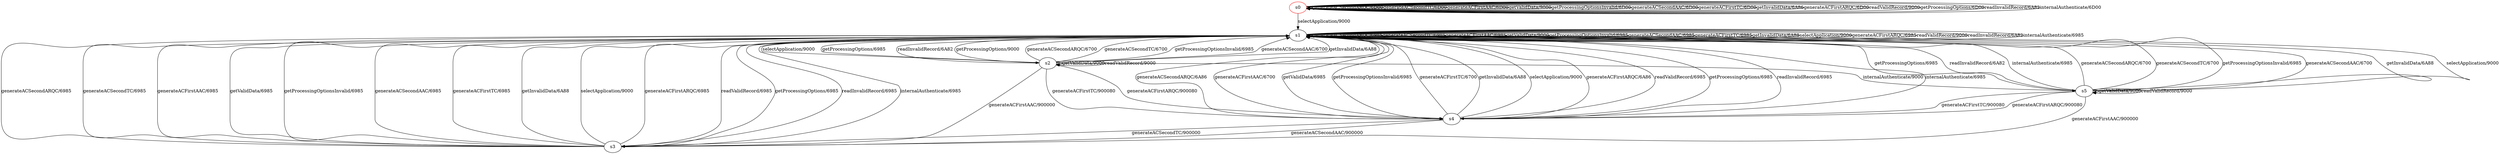 digraph G {
label=""
s0 [color="red"]
s1
s2
s3
s4
s5
s0 [label="s0"];
s0 -> s0[label="generateACSecondARQC/6D00"]
s0 -> s0[label="generateACSecondTC/6D00"]
s0 -> s0[label="generateACFirstAAC/6D00"]
s0 -> s0[label="getValidData/9000"]
s0 -> s0[label="getProcessingOptionsInvalid/6D00"]
s0 -> s0[label="generateACSecondAAC/6D00"]
s0 -> s0[label="generateACFirstTC/6D00"]
s0 -> s0[label="getInvalidData/6A86"]
s0 -> s1[label="selectApplication/9000"]
s0 -> s0[label="generateACFirstARQC/6D00"]
s0 -> s0[label="readValidRecord/9000"]
s0 -> s0[label="getProcessingOptions/6D00"]
s0 -> s0[label="readInvalidRecord/6A82"]
s0 -> s0[label="internalAuthenticate/6D00"]
s1 [label="s1"];
s1 -> s1[label="generateACSecondARQC/6985"]
s1 -> s1[label="generateACSecondTC/6985"]
s1 -> s1[label="generateACFirstAAC/6985"]
s1 -> s1[label="getValidData/9000"]
s1 -> s1[label="getProcessingOptionsInvalid/6985"]
s1 -> s1[label="generateACSecondAAC/6985"]
s1 -> s1[label="generateACFirstTC/6985"]
s1 -> s1[label="getInvalidData/6A88"]
s1 -> s1[label="selectApplication/9000"]
s1 -> s1[label="generateACFirstARQC/6985"]
s1 -> s1[label="readValidRecord/9000"]
s1 -> s2[label="getProcessingOptions/9000"]
s1 -> s1[label="readInvalidRecord/6A82"]
s1 -> s1[label="internalAuthenticate/6985"]
s2 [label="s2"];
s2 -> s1[label="generateACSecondARQC/6700"]
s2 -> s1[label="generateACSecondTC/6700"]
s2 -> s3[label="generateACFirstAAC/900000"]
s2 -> s2[label="getValidData/9000"]
s2 -> s1[label="getProcessingOptionsInvalid/6985"]
s2 -> s1[label="generateACSecondAAC/6700"]
s2 -> s4[label="generateACFirstTC/900080"]
s2 -> s1[label="getInvalidData/6A88"]
s2 -> s1[label="selectApplication/9000"]
s2 -> s4[label="generateACFirstARQC/900080"]
s2 -> s2[label="readValidRecord/9000"]
s2 -> s1[label="getProcessingOptions/6985"]
s2 -> s1[label="readInvalidRecord/6A82"]
s2 -> s5[label="internalAuthenticate/9000"]
s3 [label="s3"];
s3 -> s1[label="generateACSecondARQC/6985"]
s3 -> s1[label="generateACSecondTC/6985"]
s3 -> s1[label="generateACFirstAAC/6985"]
s3 -> s1[label="getValidData/6985"]
s3 -> s1[label="getProcessingOptionsInvalid/6985"]
s3 -> s1[label="generateACSecondAAC/6985"]
s3 -> s1[label="generateACFirstTC/6985"]
s3 -> s1[label="getInvalidData/6A88"]
s3 -> s1[label="selectApplication/9000"]
s3 -> s1[label="generateACFirstARQC/6985"]
s3 -> s1[label="readValidRecord/6985"]
s3 -> s1[label="getProcessingOptions/6985"]
s3 -> s1[label="readInvalidRecord/6985"]
s3 -> s1[label="internalAuthenticate/6985"]
s4 [label="s4"];
s4 -> s1[label="generateACSecondARQC/6A86"]
s4 -> s3[label="generateACSecondTC/900000"]
s4 -> s1[label="generateACFirstAAC/6700"]
s4 -> s1[label="getValidData/6985"]
s4 -> s1[label="getProcessingOptionsInvalid/6985"]
s4 -> s3[label="generateACSecondAAC/900000"]
s4 -> s1[label="generateACFirstTC/6700"]
s4 -> s1[label="getInvalidData/6A88"]
s4 -> s1[label="selectApplication/9000"]
s4 -> s1[label="generateACFirstARQC/6A86"]
s4 -> s1[label="readValidRecord/6985"]
s4 -> s1[label="getProcessingOptions/6985"]
s4 -> s1[label="readInvalidRecord/6985"]
s4 -> s1[label="internalAuthenticate/6985"]
s5 [label="s5"];
s5 -> s1[label="generateACSecondARQC/6700"]
s5 -> s1[label="generateACSecondTC/6700"]
s5 -> s3[label="generateACFirstAAC/900000"]
s5 -> s5[label="getValidData/9000"]
s5 -> s1[label="getProcessingOptionsInvalid/6985"]
s5 -> s1[label="generateACSecondAAC/6700"]
s5 -> s4[label="generateACFirstTC/900080"]
s5 -> s1[label="getInvalidData/6A88"]
s5 -> s1[label="selectApplication/9000"]
s5 -> s4[label="generateACFirstARQC/900080"]
s5 -> s5[label="readValidRecord/9000"]
s5 -> s1[label="getProcessingOptions/6985"]
s5 -> s1[label="readInvalidRecord/6A82"]
s5 -> s1[label="internalAuthenticate/6985"]
}
